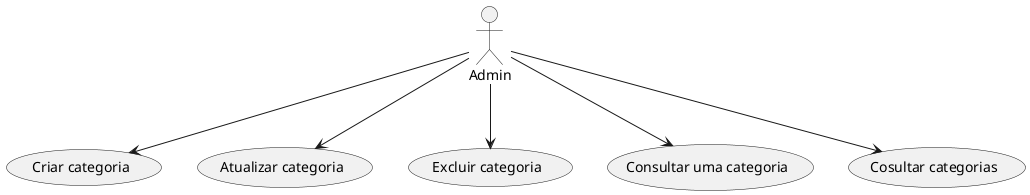 @startuml
    :Admin: --> (Criar categoria)
    :Admin: --> (Atualizar categoria)
    :Admin: --> (Excluir categoria)
    :Admin: --> (Consultar uma categoria)
    :Admin: --> (Cosultar categorias)
@enduml